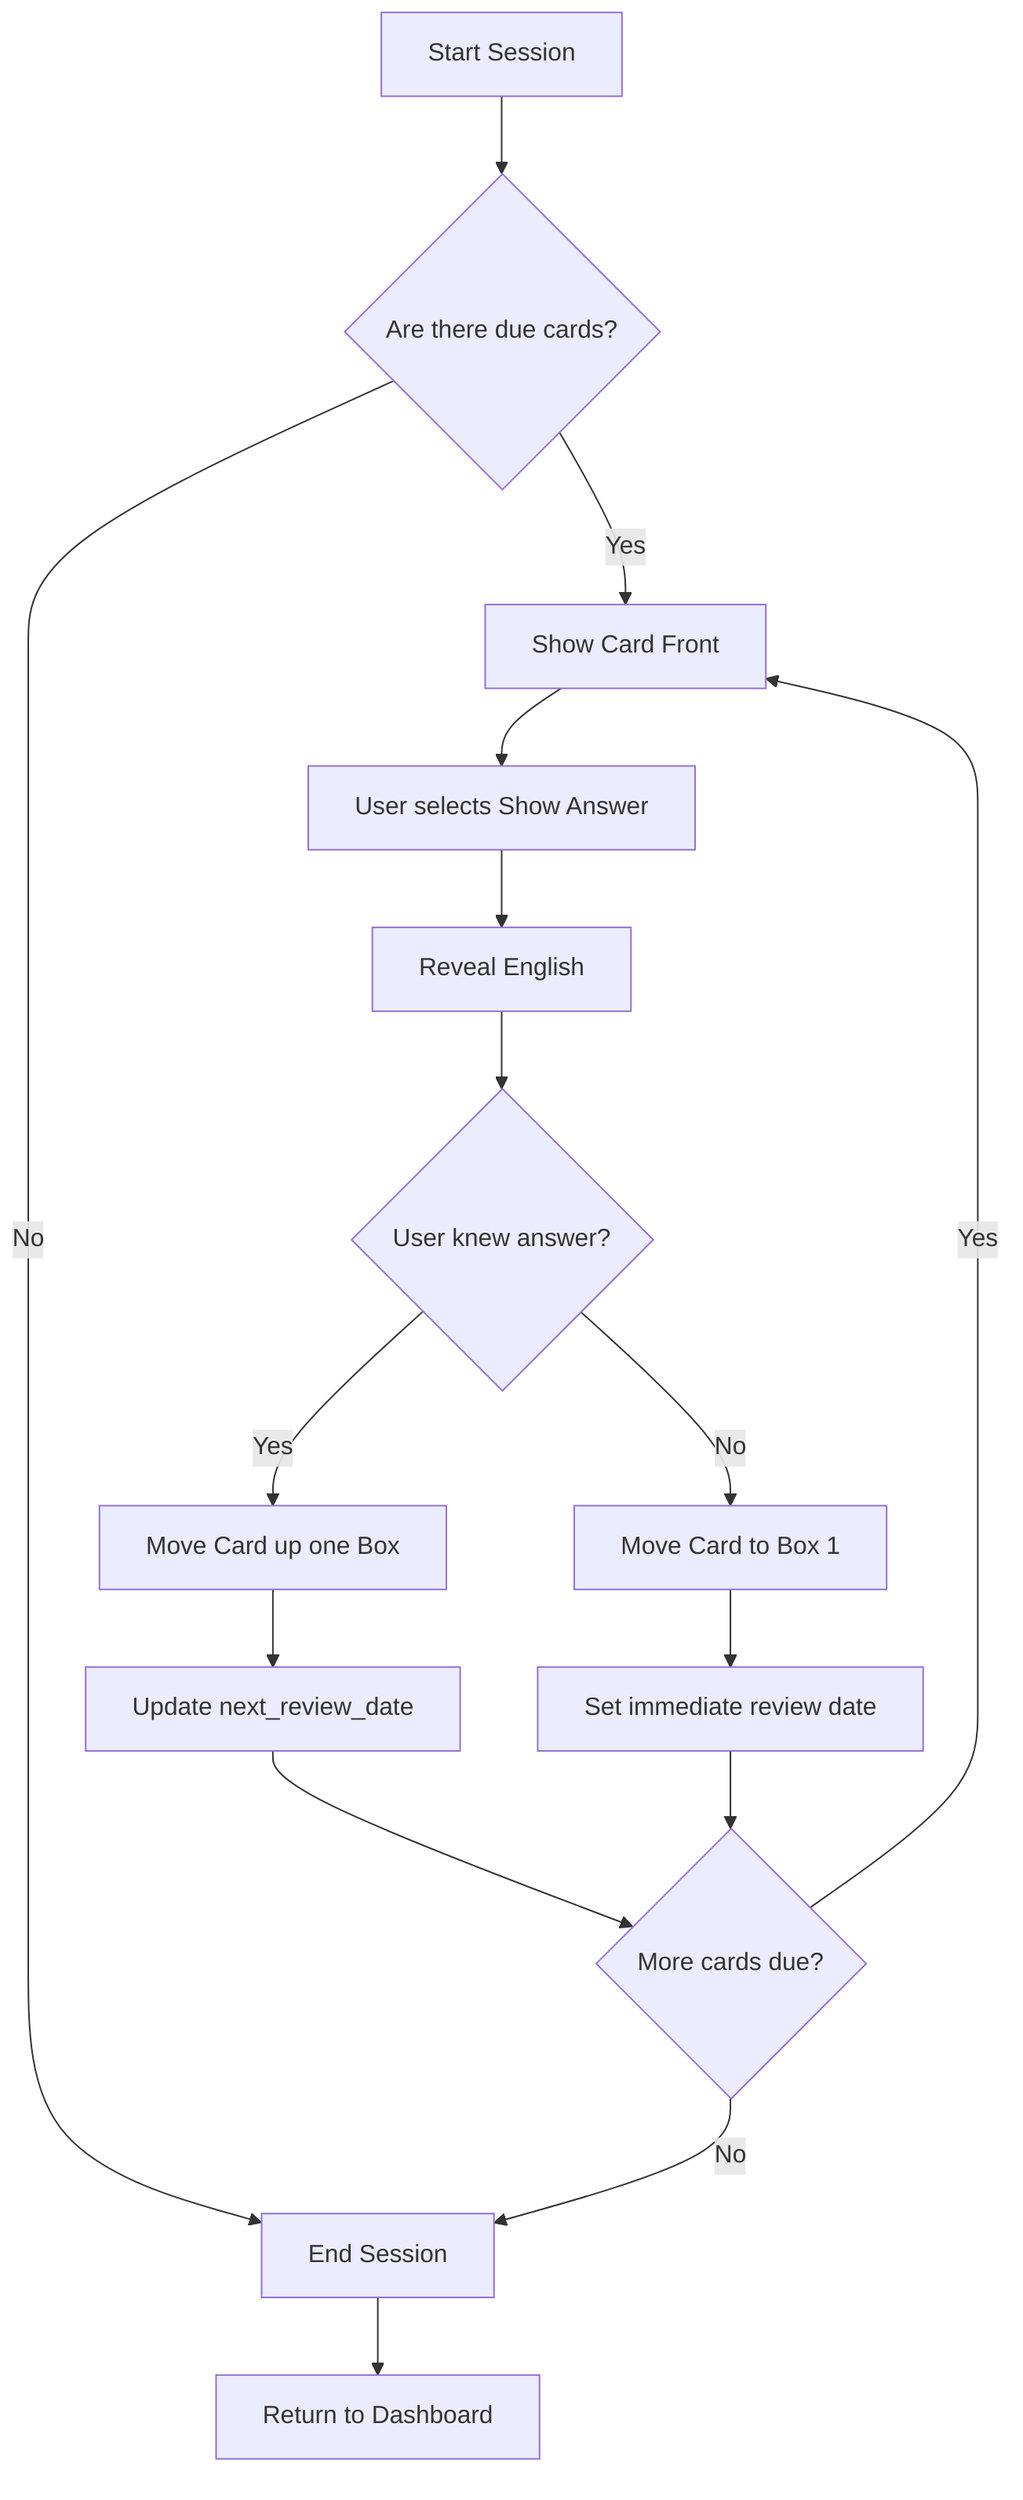 flowchart TD
    Start[Start Session] --> FetchDueCards{Are there due cards?}
    FetchDueCards -->|Yes| ShowCard[Show Card Front]
    FetchDueCards -->|No| EndSession[End Session]
    ShowCard --> UserAction[User selects Show Answer]
    UserAction --> Reveal[Reveal English]
    Reveal --> UserDecision{User knew answer?}
    UserDecision -->|Yes| Correct[Move Card up one Box]
    Correct --> UpdateNextReview[Update next_review_date]
    UserDecision -->|No| Incorrect[Move Card to Box 1]
    Incorrect --> ImmediateReview[Set immediate review date]
    UpdateNextReview --> MoreCards{More cards due?}
    ImmediateReview --> MoreCards
    MoreCards -->|Yes| ShowCard
    MoreCards -->|No| EndSession
    EndSession --> Dashboard[Return to Dashboard]